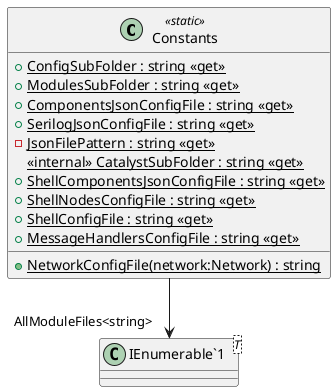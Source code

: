 @startuml
class Constants <<static>> {
    + {static} ConfigSubFolder : string <<get>>
    + {static} ModulesSubFolder : string <<get>>
    + {static} ComponentsJsonConfigFile : string <<get>>
    + {static} SerilogJsonConfigFile : string <<get>>
    - {static} JsonFilePattern : string <<get>>
    <<internal>> {static} CatalystSubFolder : string <<get>>
    + {static} ShellComponentsJsonConfigFile : string <<get>>
    + {static} ShellNodesConfigFile : string <<get>>
    + {static} ShellConfigFile : string <<get>>
    + {static} MessageHandlersConfigFile : string <<get>>
    + {static} NetworkConfigFile(network:Network) : string
}
class "IEnumerable`1"<T> {
}
Constants --> "AllModuleFiles<string>" "IEnumerable`1"
@enduml
